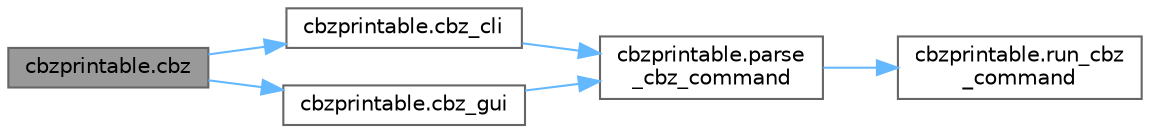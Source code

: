 digraph "cbzprintable.cbz"
{
 // LATEX_PDF_SIZE
  bgcolor="transparent";
  edge [fontname=Helvetica,fontsize=10,labelfontname=Helvetica,labelfontsize=10];
  node [fontname=Helvetica,fontsize=10,shape=box,height=0.2,width=0.4];
  rankdir="LR";
  Node1 [label="cbzprintable.cbz",height=0.2,width=0.4,color="gray40", fillcolor="grey60", style="filled", fontcolor="black",tooltip=" "];
  Node1 -> Node2 [color="steelblue1",style="solid"];
  Node2 [label="cbzprintable.cbz_cli",height=0.2,width=0.4,color="grey40", fillcolor="white", style="filled",URL="$d2/d06/namespacecbzprintable.html#ae430ad7955c1bc72da505143f3cb6177",tooltip=" "];
  Node2 -> Node3 [color="steelblue1",style="solid"];
  Node3 [label="cbzprintable.parse\l_cbz_command",height=0.2,width=0.4,color="grey40", fillcolor="white", style="filled",URL="$d2/d06/namespacecbzprintable.html#af15d54219ad947c010ef6e7d31fa6619",tooltip=" "];
  Node3 -> Node4 [color="steelblue1",style="solid"];
  Node4 [label="cbzprintable.run_cbz\l_command",height=0.2,width=0.4,color="grey40", fillcolor="white", style="filled",URL="$d2/d06/namespacecbzprintable.html#a534e74f01301c1ddc92fff0b4d48c1ff",tooltip=" "];
  Node1 -> Node5 [color="steelblue1",style="solid"];
  Node5 [label="cbzprintable.cbz_gui",height=0.2,width=0.4,color="grey40", fillcolor="white", style="filled",URL="$d2/d06/namespacecbzprintable.html#a942c6e89ca2df2515a87f6cbeb5efd09",tooltip=" "];
  Node5 -> Node3 [color="steelblue1",style="solid"];
}
